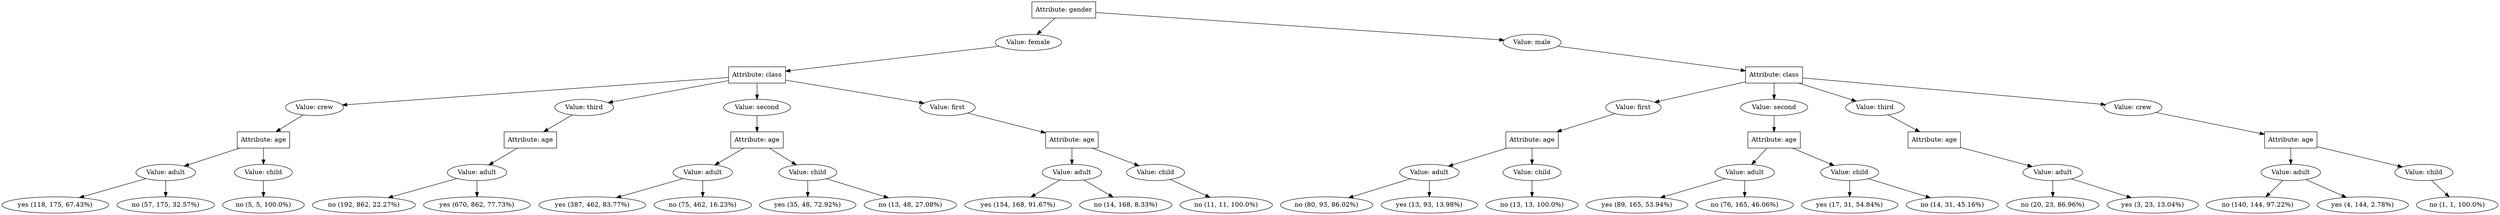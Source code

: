 digraph {
	graph [rankdir=TB]
	4727733520 [label="Attribute: gender" fillcolor=white shape=rectangle style=filled]
	"\"4727733520_female\"" [label="Value: female" fillcolor=white shape=oval style=filled]
	4727733520 -> "\"4727733520_female\""
	"\"4727733520_female\"" -> 4728369616
	4728369616 [label="Attribute: class" fillcolor=white shape=rectangle style=filled]
	"\"4728369616_crew\"" [label="Value: crew" fillcolor=white shape=oval style=filled]
	4728369616 -> "\"4728369616_crew\""
	"\"4728369616_crew\"" -> 4728824656
	4728824656 [label="Attribute: age" fillcolor=white shape=rectangle style=filled]
	"\"4728824656_adult\"" [label="Value: adult" fillcolor=white shape=oval style=filled]
	4728824656 -> "\"4728824656_adult\""
	"\"4728824656_adult\"" -> 4728875984
	4728875984 [label="yes (118, 175, 67.43%)" fillcolor=white shape=oval style=filled]
	"\"4728824656_adult\"" -> 4728876048
	4728876048 [label="no (57, 175, 32.57%)" fillcolor=white shape=oval style=filled]
	"\"4728824656_child\"" [label="Value: child" fillcolor=white shape=oval style=filled]
	4728824656 -> "\"4728824656_child\""
	"\"4728824656_child\"" -> 4728876240
	4728876240 [label="no (5, 5, 100.0%)" fillcolor=white shape=oval style=filled]
	"\"4728369616_third\"" [label="Value: third" fillcolor=white shape=oval style=filled]
	4728369616 -> "\"4728369616_third\""
	"\"4728369616_third\"" -> 4729072976
	4729072976 [label="Attribute: age" fillcolor=white shape=rectangle style=filled]
	"\"4729072976_adult\"" [label="Value: adult" fillcolor=white shape=oval style=filled]
	4729072976 -> "\"4729072976_adult\""
	"\"4729072976_adult\"" -> 4729073360
	4729073360 [label="no (192, 862, 22.27%)" fillcolor=white shape=oval style=filled]
	"\"4729072976_adult\"" -> 4729073424
	4729073424 [label="yes (670, 862, 77.73%)" fillcolor=white shape=oval style=filled]
	"\"4728369616_second\"" [label="Value: second" fillcolor=white shape=oval style=filled]
	4728369616 -> "\"4728369616_second\""
	"\"4728369616_second\"" -> 4728825424
	4728825424 [label="Attribute: age" fillcolor=white shape=rectangle style=filled]
	"\"4728825424_adult\"" [label="Value: adult" fillcolor=white shape=oval style=filled]
	4728825424 -> "\"4728825424_adult\""
	"\"4728825424_adult\"" -> 4728940624
	4728940624 [label="yes (387, 462, 83.77%)" fillcolor=white shape=oval style=filled]
	"\"4728825424_adult\"" -> 4728940688
	4728940688 [label="no (75, 462, 16.23%)" fillcolor=white shape=oval style=filled]
	"\"4728825424_child\"" [label="Value: child" fillcolor=white shape=oval style=filled]
	4728825424 -> "\"4728825424_child\""
	"\"4728825424_child\"" -> 4728940880
	4728940880 [label="yes (35, 48, 72.92%)" fillcolor=white shape=oval style=filled]
	"\"4728825424_child\"" -> 4728940944
	4728940944 [label="no (13, 48, 27.08%)" fillcolor=white shape=oval style=filled]
	"\"4728369616_first\"" [label="Value: first" fillcolor=white shape=oval style=filled]
	4728369616 -> "\"4728369616_first\""
	"\"4728369616_first\"" -> 4728825040
	4728825040 [label="Attribute: age" fillcolor=white shape=rectangle style=filled]
	"\"4728825040_adult\"" [label="Value: adult" fillcolor=white shape=oval style=filled]
	4728825040 -> "\"4728825040_adult\""
	"\"4728825040_adult\"" -> 4729064656
	4729064656 [label="yes (154, 168, 91.67%)" fillcolor=white shape=oval style=filled]
	"\"4728825040_adult\"" -> 4729064720
	4729064720 [label="no (14, 168, 8.33%)" fillcolor=white shape=oval style=filled]
	"\"4728825040_child\"" [label="Value: child" fillcolor=white shape=oval style=filled]
	4728825040 -> "\"4728825040_child\""
	"\"4728825040_child\"" -> 4729064912
	4729064912 [label="no (11, 11, 100.0%)" fillcolor=white shape=oval style=filled]
	"\"4727733520_male\"" [label="Value: male" fillcolor=white shape=oval style=filled]
	4727733520 -> "\"4727733520_male\""
	"\"4727733520_male\"" -> 4726268560
	4726268560 [label="Attribute: class" fillcolor=white shape=rectangle style=filled]
	"\"4726268560_first\"" [label="Value: first" fillcolor=white shape=oval style=filled]
	4726268560 -> "\"4726268560_first\""
	"\"4726268560_first\"" -> 4729074384
	4729074384 [label="Attribute: age" fillcolor=white shape=rectangle style=filled]
	"\"4729074384_adult\"" [label="Value: adult" fillcolor=white shape=oval style=filled]
	4729074384 -> "\"4729074384_adult\""
	"\"4729074384_adult\"" -> 4728897744
	4728897744 [label="no (80, 93, 86.02%)" fillcolor=white shape=oval style=filled]
	"\"4729074384_adult\"" -> 4728897872
	4728897872 [label="yes (13, 93, 13.98%)" fillcolor=white shape=oval style=filled]
	"\"4729074384_child\"" [label="Value: child" fillcolor=white shape=oval style=filled]
	4729074384 -> "\"4729074384_child\""
	"\"4729074384_child\"" -> 4728898256
	4728898256 [label="no (13, 13, 100.0%)" fillcolor=white shape=oval style=filled]
	"\"4726268560_second\"" [label="Value: second" fillcolor=white shape=oval style=filled]
	4726268560 -> "\"4726268560_second\""
	"\"4726268560_second\"" -> 4729074320
	4729074320 [label="Attribute: age" fillcolor=white shape=rectangle style=filled]
	"\"4729074320_adult\"" [label="Value: adult" fillcolor=white shape=oval style=filled]
	4729074320 -> "\"4729074320_adult\""
	"\"4729074320_adult\"" -> 4728915472
	4728915472 [label="yes (89, 165, 53.94%)" fillcolor=white shape=oval style=filled]
	"\"4729074320_adult\"" -> 4728915152
	4728915152 [label="no (76, 165, 46.06%)" fillcolor=white shape=oval style=filled]
	"\"4729074320_child\"" [label="Value: child" fillcolor=white shape=oval style=filled]
	4729074320 -> "\"4729074320_child\""
	"\"4729074320_child\"" -> 4728915344
	4728915344 [label="yes (17, 31, 54.84%)" fillcolor=white shape=oval style=filled]
	"\"4729074320_child\"" -> 4728915792
	4728915792 [label="no (14, 31, 45.16%)" fillcolor=white shape=oval style=filled]
	"\"4726268560_third\"" [label="Value: third" fillcolor=white shape=oval style=filled]
	4726268560 -> "\"4726268560_third\""
	"\"4726268560_third\"" -> 4729077008
	4729077008 [label="Attribute: age" fillcolor=white shape=rectangle style=filled]
	"\"4729077008_adult\"" [label="Value: adult" fillcolor=white shape=oval style=filled]
	4729077008 -> "\"4729077008_adult\""
	"\"4729077008_adult\"" -> 4729074576
	4729074576 [label="no (20, 23, 86.96%)" fillcolor=white shape=oval style=filled]
	"\"4729077008_adult\"" -> 4729077264
	4729077264 [label="yes (3, 23, 13.04%)" fillcolor=white shape=oval style=filled]
	"\"4726268560_crew\"" [label="Value: crew" fillcolor=white shape=oval style=filled]
	4726268560 -> "\"4726268560_crew\""
	"\"4726268560_crew\"" -> 4729076880
	4729076880 [label="Attribute: age" fillcolor=white shape=rectangle style=filled]
	"\"4729076880_adult\"" [label="Value: adult" fillcolor=white shape=oval style=filled]
	4729076880 -> "\"4729076880_adult\""
	"\"4729076880_adult\"" -> 4728905488
	4728905488 [label="no (140, 144, 97.22%)" fillcolor=white shape=oval style=filled]
	"\"4729076880_adult\"" -> 4728905808
	4728905808 [label="yes (4, 144, 2.78%)" fillcolor=white shape=oval style=filled]
	"\"4729076880_child\"" [label="Value: child" fillcolor=white shape=oval style=filled]
	4729076880 -> "\"4729076880_child\""
	"\"4729076880_child\"" -> 4728906000
	4728906000 [label="no (1, 1, 100.0%)" fillcolor=white shape=oval style=filled]
}
